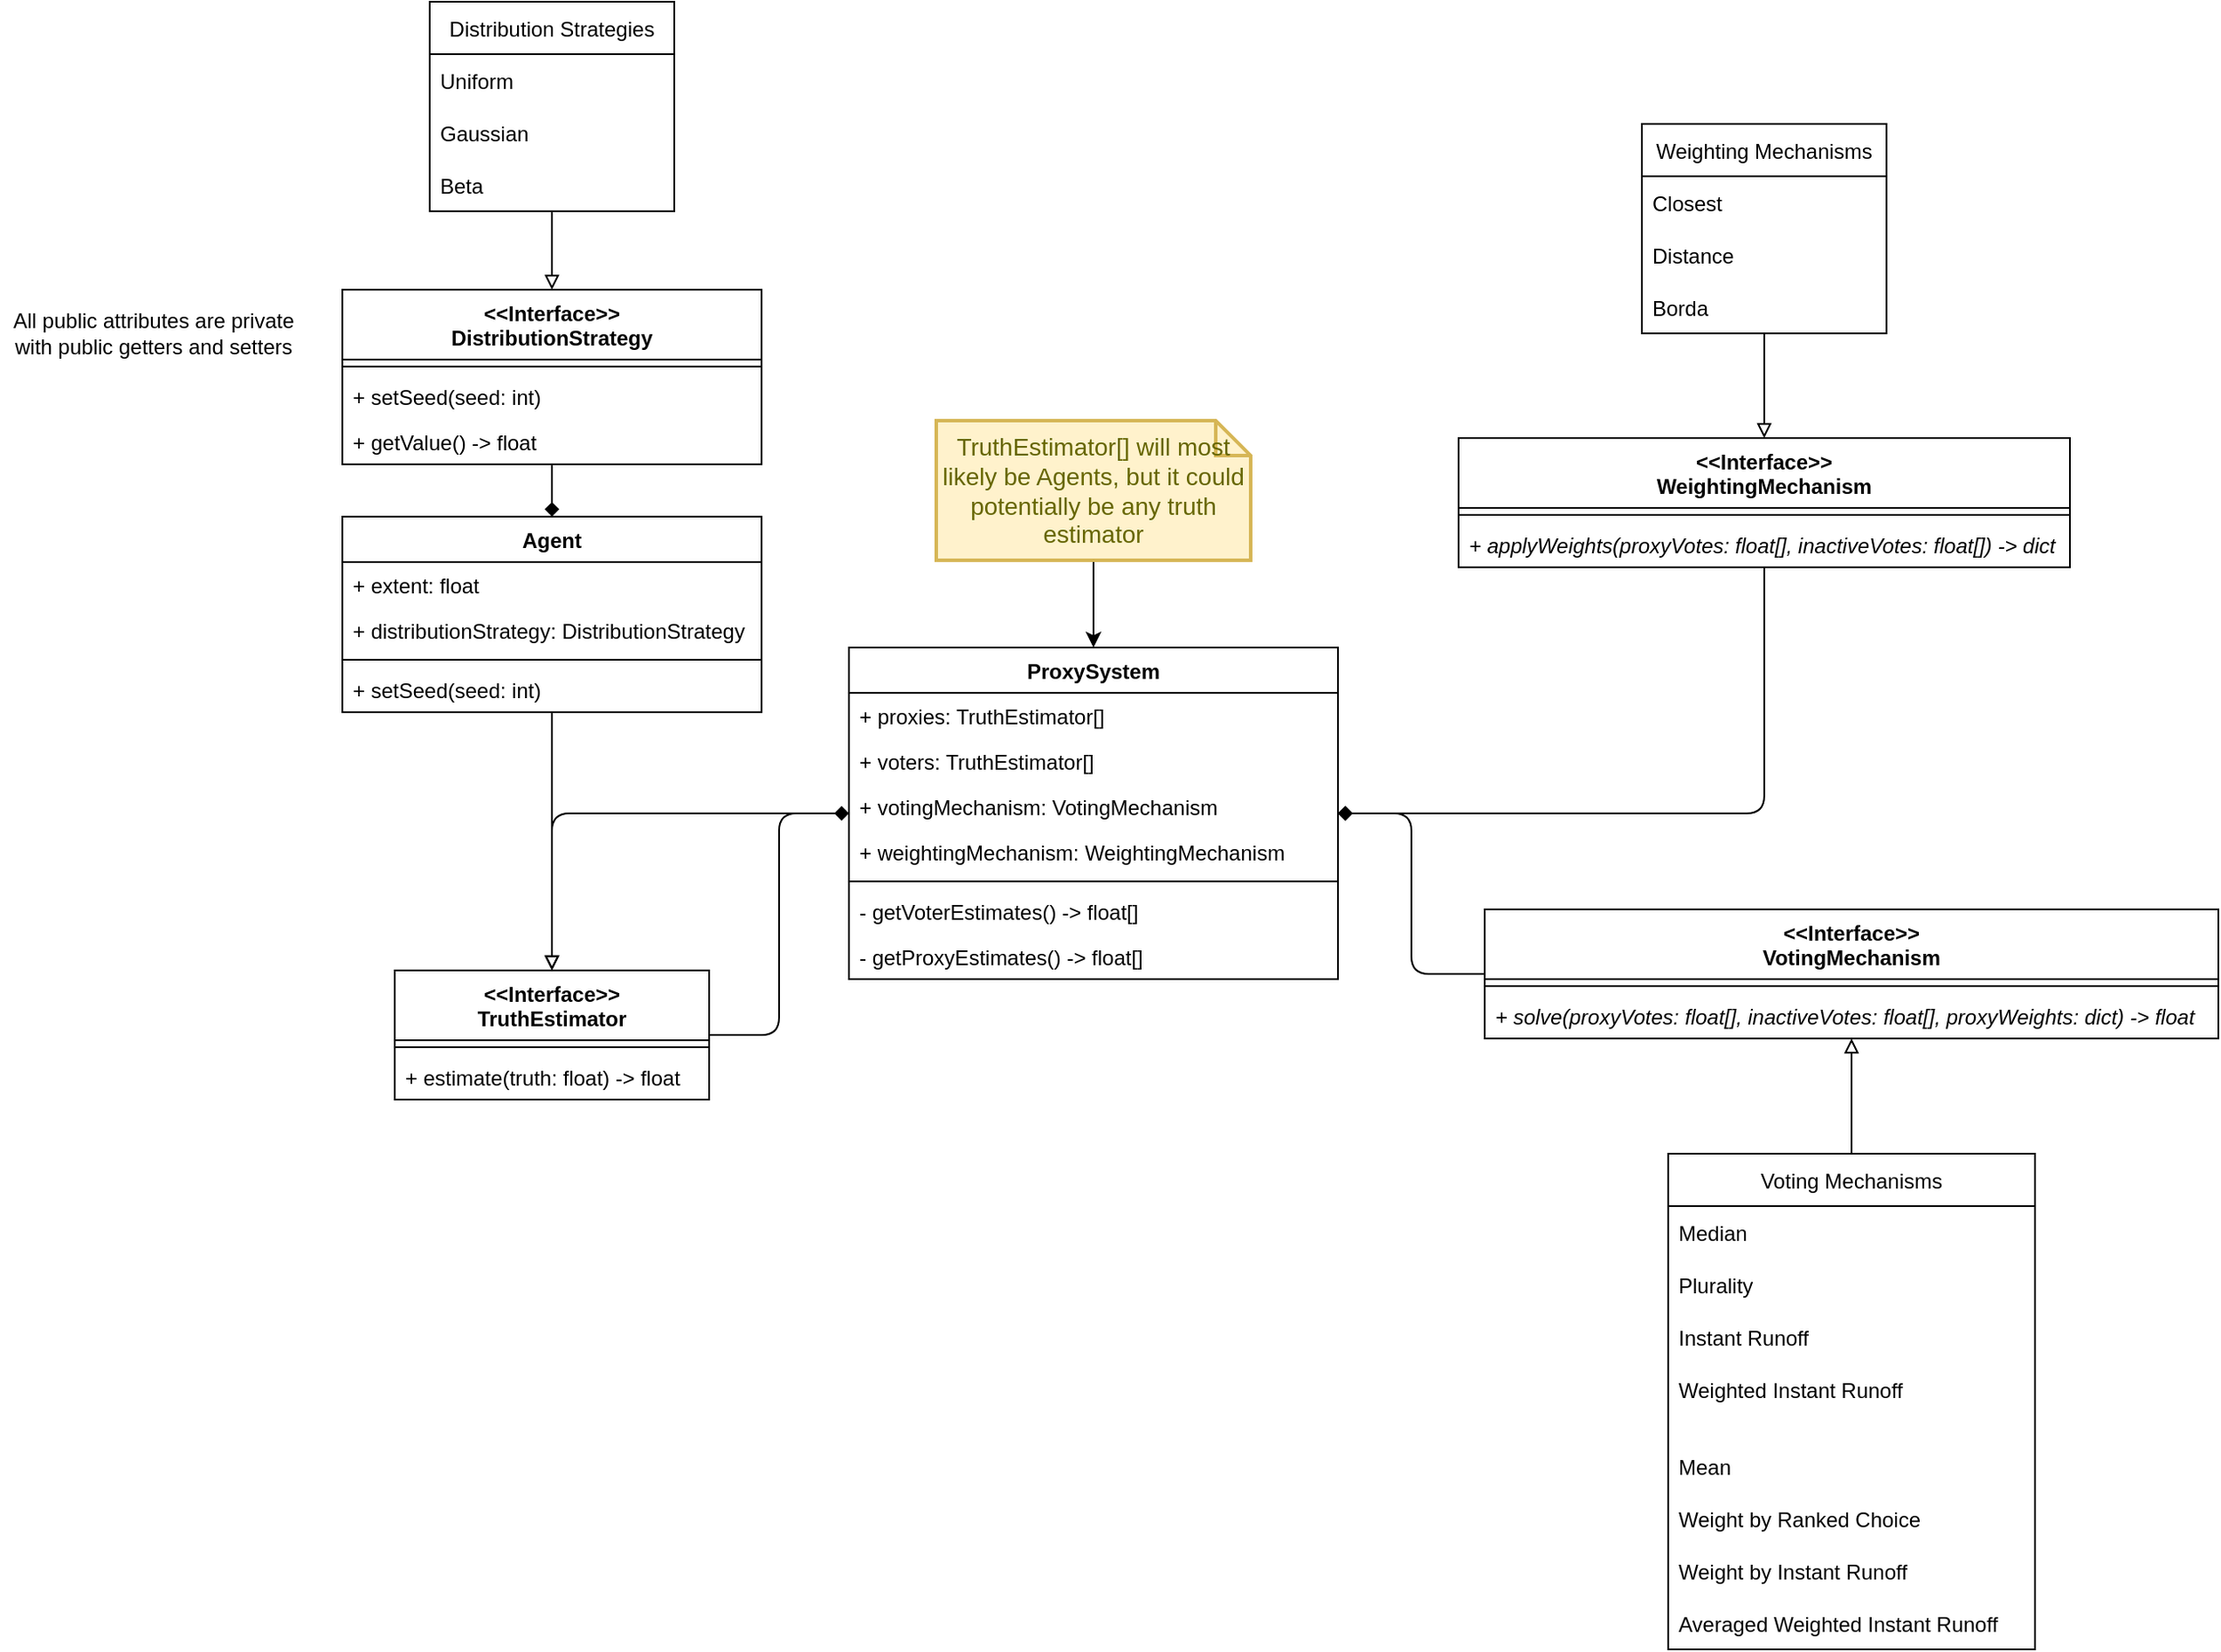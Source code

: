 <mxfile version="20.0.2" type="github">
  <diagram id="C5RBs43oDa-KdzZeNtuy" name="Page-1">
    <mxGraphModel dx="1422" dy="1949" grid="1" gridSize="10" guides="1" tooltips="1" connect="1" arrows="1" fold="1" page="1" pageScale="1" pageWidth="827" pageHeight="1169" math="0" shadow="0">
      <root>
        <mxCell id="WIyWlLk6GJQsqaUBKTNV-0" />
        <mxCell id="WIyWlLk6GJQsqaUBKTNV-1" parent="WIyWlLk6GJQsqaUBKTNV-0" />
        <mxCell id="qEDfV4l212KfxBzqWe5e-11" style="edgeStyle=orthogonalEdgeStyle;rounded=0;orthogonalLoop=1;jettySize=auto;html=1;endArrow=diamond;endFill=1;" parent="WIyWlLk6GJQsqaUBKTNV-1" source="qEDfV4l212KfxBzqWe5e-23" target="qEDfV4l212KfxBzqWe5e-0" edge="1">
          <mxGeometry relative="1" as="geometry">
            <mxPoint x="255" y="325" as="sourcePoint" />
          </mxGeometry>
        </mxCell>
        <mxCell id="qEDfV4l212KfxBzqWe5e-33" style="edgeStyle=orthogonalEdgeStyle;orthogonalLoop=1;jettySize=auto;html=1;entryDx=0;entryDy=0;endArrow=block;endFill=0;" parent="WIyWlLk6GJQsqaUBKTNV-1" source="qEDfV4l212KfxBzqWe5e-0" target="qEDfV4l212KfxBzqWe5e-29" edge="1">
          <mxGeometry relative="1" as="geometry" />
        </mxCell>
        <mxCell id="qEDfV4l212KfxBzqWe5e-0" value="Agent" style="swimlane;fontStyle=1;align=center;verticalAlign=top;childLayout=stackLayout;horizontal=1;startSize=26;horizontalStack=0;resizeParent=1;resizeParentMax=0;resizeLast=0;collapsible=1;marginBottom=0;rounded=0;" parent="WIyWlLk6GJQsqaUBKTNV-1" vertex="1">
          <mxGeometry x="206" y="245" width="240" height="112" as="geometry" />
        </mxCell>
        <mxCell id="qEDfV4l212KfxBzqWe5e-1" value="+ extent: float" style="text;strokeColor=none;fillColor=none;align=left;verticalAlign=top;spacingLeft=4;spacingRight=4;overflow=hidden;rotatable=0;points=[[0,0.5],[1,0.5]];portConstraint=eastwest;rounded=0;" parent="qEDfV4l212KfxBzqWe5e-0" vertex="1">
          <mxGeometry y="26" width="240" height="26" as="geometry" />
        </mxCell>
        <mxCell id="qEDfV4l212KfxBzqWe5e-5" value="+ distributionStrategy: DistributionStrategy" style="text;strokeColor=none;fillColor=none;align=left;verticalAlign=top;spacingLeft=4;spacingRight=4;overflow=hidden;rotatable=0;points=[[0,0.5],[1,0.5]];portConstraint=eastwest;rounded=0;" parent="qEDfV4l212KfxBzqWe5e-0" vertex="1">
          <mxGeometry y="52" width="240" height="26" as="geometry" />
        </mxCell>
        <mxCell id="qEDfV4l212KfxBzqWe5e-2" value="" style="line;strokeWidth=1;fillColor=none;align=left;verticalAlign=middle;spacingTop=-1;spacingLeft=3;spacingRight=3;rotatable=0;labelPosition=right;points=[];portConstraint=eastwest;rounded=0;" parent="qEDfV4l212KfxBzqWe5e-0" vertex="1">
          <mxGeometry y="78" width="240" height="8" as="geometry" />
        </mxCell>
        <mxCell id="qEDfV4l212KfxBzqWe5e-3" value="+ setSeed(seed: int)" style="text;strokeColor=none;fillColor=none;align=left;verticalAlign=top;spacingLeft=4;spacingRight=4;overflow=hidden;rotatable=0;points=[[0,0.5],[1,0.5]];portConstraint=eastwest;rounded=0;" parent="qEDfV4l212KfxBzqWe5e-0" vertex="1">
          <mxGeometry y="86" width="240" height="26" as="geometry" />
        </mxCell>
        <mxCell id="qEDfV4l212KfxBzqWe5e-14" value="All public attributes are private with public getters and setters" style="text;html=1;strokeColor=none;fillColor=none;align=center;verticalAlign=middle;whiteSpace=wrap;rounded=0;" parent="WIyWlLk6GJQsqaUBKTNV-1" vertex="1">
          <mxGeometry x="10" y="125" width="176" height="30" as="geometry" />
        </mxCell>
        <mxCell id="qEDfV4l212KfxBzqWe5e-57" style="edgeStyle=orthogonalEdgeStyle;rounded=1;orthogonalLoop=1;jettySize=auto;html=1;endArrow=block;endFill=0;strokeColor=default;" parent="WIyWlLk6GJQsqaUBKTNV-1" source="qEDfV4l212KfxBzqWe5e-53" target="qEDfV4l212KfxBzqWe5e-23" edge="1">
          <mxGeometry relative="1" as="geometry" />
        </mxCell>
        <mxCell id="qEDfV4l212KfxBzqWe5e-23" value="&lt;&lt;Interface&gt;&gt;&#xa;DistributionStrategy" style="swimlane;fontStyle=1;align=center;verticalAlign=top;childLayout=stackLayout;horizontal=1;startSize=40;horizontalStack=0;resizeParent=1;resizeParentMax=0;resizeLast=0;collapsible=1;marginBottom=0;rounded=0;" parent="WIyWlLk6GJQsqaUBKTNV-1" vertex="1">
          <mxGeometry x="206" y="115" width="240" height="100" as="geometry" />
        </mxCell>
        <mxCell id="qEDfV4l212KfxBzqWe5e-26" value="" style="line;strokeWidth=1;fillColor=none;align=left;verticalAlign=middle;spacingTop=-1;spacingLeft=3;spacingRight=3;rotatable=0;labelPosition=right;points=[];portConstraint=eastwest;rounded=0;" parent="qEDfV4l212KfxBzqWe5e-23" vertex="1">
          <mxGeometry y="40" width="240" height="8" as="geometry" />
        </mxCell>
        <mxCell id="qEDfV4l212KfxBzqWe5e-27" value="+ setSeed(seed: int)" style="text;strokeColor=none;fillColor=none;align=left;verticalAlign=top;spacingLeft=4;spacingRight=4;overflow=hidden;rotatable=0;points=[[0,0.5],[1,0.5]];portConstraint=eastwest;rounded=0;" parent="qEDfV4l212KfxBzqWe5e-23" vertex="1">
          <mxGeometry y="48" width="240" height="26" as="geometry" />
        </mxCell>
        <mxCell id="qEDfV4l212KfxBzqWe5e-28" value="+ getValue() -&gt; float" style="text;strokeColor=none;fillColor=none;align=left;verticalAlign=top;spacingLeft=4;spacingRight=4;overflow=hidden;rotatable=0;points=[[0,0.5],[1,0.5]];portConstraint=eastwest;rounded=0;" parent="qEDfV4l212KfxBzqWe5e-23" vertex="1">
          <mxGeometry y="74" width="240" height="26" as="geometry" />
        </mxCell>
        <mxCell id="qEDfV4l212KfxBzqWe5e-29" value="&lt;&lt;Interface&gt;&gt;&#xa;TruthEstimator" style="swimlane;fontStyle=1;align=center;verticalAlign=top;childLayout=stackLayout;horizontal=1;startSize=40;horizontalStack=0;resizeParent=1;resizeParentMax=0;resizeLast=0;collapsible=1;marginBottom=0;rounded=0;" parent="WIyWlLk6GJQsqaUBKTNV-1" vertex="1">
          <mxGeometry x="236" y="505" width="180" height="74" as="geometry" />
        </mxCell>
        <mxCell id="qEDfV4l212KfxBzqWe5e-30" value="" style="line;strokeWidth=1;fillColor=none;align=left;verticalAlign=middle;spacingTop=-1;spacingLeft=3;spacingRight=3;rotatable=0;labelPosition=right;points=[];portConstraint=eastwest;rounded=0;" parent="qEDfV4l212KfxBzqWe5e-29" vertex="1">
          <mxGeometry y="40" width="180" height="8" as="geometry" />
        </mxCell>
        <mxCell id="qEDfV4l212KfxBzqWe5e-31" value="+ estimate(truth: float) -&gt; float" style="text;strokeColor=none;fillColor=none;align=left;verticalAlign=top;spacingLeft=4;spacingRight=4;overflow=hidden;rotatable=0;points=[[0,0.5],[1,0.5]];portConstraint=eastwest;rounded=0;" parent="qEDfV4l212KfxBzqWe5e-29" vertex="1">
          <mxGeometry y="48" width="180" height="26" as="geometry" />
        </mxCell>
        <mxCell id="qEDfV4l212KfxBzqWe5e-38" style="edgeStyle=orthogonalEdgeStyle;orthogonalLoop=1;jettySize=auto;html=1;endArrow=block;endFill=0;entryX=0.5;entryY=0;entryDx=0;entryDy=0;" parent="WIyWlLk6GJQsqaUBKTNV-1" source="qEDfV4l212KfxBzqWe5e-34" target="qEDfV4l212KfxBzqWe5e-29" edge="1">
          <mxGeometry relative="1" as="geometry" />
        </mxCell>
        <mxCell id="qEDfV4l212KfxBzqWe5e-46" style="edgeStyle=orthogonalEdgeStyle;rounded=1;orthogonalLoop=1;jettySize=auto;html=1;endArrow=diamond;endFill=1;strokeColor=default;exitX=1;exitY=0.5;exitDx=0;exitDy=0;" parent="WIyWlLk6GJQsqaUBKTNV-1" source="qEDfV4l212KfxBzqWe5e-29" target="qEDfV4l212KfxBzqWe5e-34" edge="1">
          <mxGeometry relative="1" as="geometry" />
        </mxCell>
        <mxCell id="qEDfV4l212KfxBzqWe5e-34" value="ProxySystem" style="swimlane;fontStyle=1;align=center;verticalAlign=top;childLayout=stackLayout;horizontal=1;startSize=26;horizontalStack=0;resizeParent=1;resizeParentMax=0;resizeLast=0;collapsible=1;marginBottom=0;" parent="WIyWlLk6GJQsqaUBKTNV-1" vertex="1">
          <mxGeometry x="496" y="320" width="280" height="190" as="geometry" />
        </mxCell>
        <mxCell id="qEDfV4l212KfxBzqWe5e-35" value="+ proxies: TruthEstimator[]" style="text;strokeColor=none;fillColor=none;align=left;verticalAlign=top;spacingLeft=4;spacingRight=4;overflow=hidden;rotatable=0;points=[[0,0.5],[1,0.5]];portConstraint=eastwest;" parent="qEDfV4l212KfxBzqWe5e-34" vertex="1">
          <mxGeometry y="26" width="280" height="26" as="geometry" />
        </mxCell>
        <mxCell id="qEDfV4l212KfxBzqWe5e-39" value="+ voters: TruthEstimator[]" style="text;strokeColor=none;fillColor=none;align=left;verticalAlign=top;spacingLeft=4;spacingRight=4;overflow=hidden;rotatable=0;points=[[0,0.5],[1,0.5]];portConstraint=eastwest;" parent="qEDfV4l212KfxBzqWe5e-34" vertex="1">
          <mxGeometry y="52" width="280" height="26" as="geometry" />
        </mxCell>
        <mxCell id="qEDfV4l212KfxBzqWe5e-42" value="+ votingMechanism: VotingMechanism" style="text;strokeColor=none;fillColor=none;align=left;verticalAlign=top;spacingLeft=4;spacingRight=4;overflow=hidden;rotatable=0;points=[[0,0.5],[1,0.5]];portConstraint=eastwest;" parent="qEDfV4l212KfxBzqWe5e-34" vertex="1">
          <mxGeometry y="78" width="280" height="26" as="geometry" />
        </mxCell>
        <mxCell id="qEDfV4l212KfxBzqWe5e-43" value="+ weightingMechanism: WeightingMechanism" style="text;strokeColor=none;fillColor=none;align=left;verticalAlign=top;spacingLeft=4;spacingRight=4;overflow=hidden;rotatable=0;points=[[0,0.5],[1,0.5]];portConstraint=eastwest;" parent="qEDfV4l212KfxBzqWe5e-34" vertex="1">
          <mxGeometry y="104" width="280" height="26" as="geometry" />
        </mxCell>
        <mxCell id="qEDfV4l212KfxBzqWe5e-36" value="" style="line;strokeWidth=1;fillColor=none;align=left;verticalAlign=middle;spacingTop=-1;spacingLeft=3;spacingRight=3;rotatable=0;labelPosition=right;points=[];portConstraint=eastwest;" parent="qEDfV4l212KfxBzqWe5e-34" vertex="1">
          <mxGeometry y="130" width="280" height="8" as="geometry" />
        </mxCell>
        <mxCell id="48MuwtFEveb9ULirr05y-11" value="- getVoterEstimates() -&gt; float[]" style="text;strokeColor=none;fillColor=none;align=left;verticalAlign=top;spacingLeft=4;spacingRight=4;overflow=hidden;rotatable=0;points=[[0,0.5],[1,0.5]];portConstraint=eastwest;" vertex="1" parent="qEDfV4l212KfxBzqWe5e-34">
          <mxGeometry y="138" width="280" height="26" as="geometry" />
        </mxCell>
        <mxCell id="48MuwtFEveb9ULirr05y-12" value="- getProxyEstimates() -&gt; float[]" style="text;strokeColor=none;fillColor=none;align=left;verticalAlign=top;spacingLeft=4;spacingRight=4;overflow=hidden;rotatable=0;points=[[0,0.5],[1,0.5]];portConstraint=eastwest;" vertex="1" parent="qEDfV4l212KfxBzqWe5e-34">
          <mxGeometry y="164" width="280" height="26" as="geometry" />
        </mxCell>
        <mxCell id="qEDfV4l212KfxBzqWe5e-44" style="edgeStyle=orthogonalEdgeStyle;orthogonalLoop=1;jettySize=auto;html=1;endArrow=classic;endFill=1;" parent="WIyWlLk6GJQsqaUBKTNV-1" source="qEDfV4l212KfxBzqWe5e-40" target="qEDfV4l212KfxBzqWe5e-34" edge="1">
          <mxGeometry relative="1" as="geometry" />
        </mxCell>
        <mxCell id="qEDfV4l212KfxBzqWe5e-40" value="TruthEstimator[] will most likely be Agents, but it could potentially be any truth estimator" style="shape=note;strokeWidth=2;fontSize=14;size=20;whiteSpace=wrap;html=1;fillColor=#fff2cc;strokeColor=#d6b656;fontColor=#666600;" parent="WIyWlLk6GJQsqaUBKTNV-1" vertex="1">
          <mxGeometry x="546" y="190" width="180" height="80" as="geometry" />
        </mxCell>
        <mxCell id="qEDfV4l212KfxBzqWe5e-53" value="Distribution Strategies" style="swimlane;fontStyle=0;childLayout=stackLayout;horizontal=1;startSize=30;horizontalStack=0;resizeParent=1;resizeParentMax=0;resizeLast=0;collapsible=1;marginBottom=0;labelBorderColor=none;" parent="WIyWlLk6GJQsqaUBKTNV-1" vertex="1">
          <mxGeometry x="256" y="-50" width="140" height="120" as="geometry">
            <mxRectangle x="256" y="-50" width="160" height="30" as="alternateBounds" />
          </mxGeometry>
        </mxCell>
        <mxCell id="qEDfV4l212KfxBzqWe5e-54" value="Uniform" style="text;strokeColor=none;fillColor=none;align=left;verticalAlign=middle;spacingLeft=4;spacingRight=4;overflow=hidden;points=[[0,0.5],[1,0.5]];portConstraint=eastwest;rotatable=0;labelBorderColor=none;" parent="qEDfV4l212KfxBzqWe5e-53" vertex="1">
          <mxGeometry y="30" width="140" height="30" as="geometry" />
        </mxCell>
        <mxCell id="qEDfV4l212KfxBzqWe5e-55" value="Gaussian" style="text;strokeColor=none;fillColor=none;align=left;verticalAlign=middle;spacingLeft=4;spacingRight=4;overflow=hidden;points=[[0,0.5],[1,0.5]];portConstraint=eastwest;rotatable=0;labelBorderColor=none;" parent="qEDfV4l212KfxBzqWe5e-53" vertex="1">
          <mxGeometry y="60" width="140" height="30" as="geometry" />
        </mxCell>
        <mxCell id="qEDfV4l212KfxBzqWe5e-56" value="Beta" style="text;strokeColor=none;fillColor=none;align=left;verticalAlign=middle;spacingLeft=4;spacingRight=4;overflow=hidden;points=[[0,0.5],[1,0.5]];portConstraint=eastwest;rotatable=0;labelBorderColor=none;" parent="qEDfV4l212KfxBzqWe5e-53" vertex="1">
          <mxGeometry y="90" width="140" height="30" as="geometry" />
        </mxCell>
        <mxCell id="qEDfV4l212KfxBzqWe5e-58" value="&lt;&lt;Interface&gt;&gt;&#xa;VotingMechanism" style="swimlane;fontStyle=1;align=center;verticalAlign=top;childLayout=stackLayout;horizontal=1;startSize=40;horizontalStack=0;resizeParent=1;resizeParentMax=0;resizeLast=0;collapsible=1;marginBottom=0;rounded=0;" parent="WIyWlLk6GJQsqaUBKTNV-1" vertex="1">
          <mxGeometry x="860" y="470" width="420" height="74" as="geometry" />
        </mxCell>
        <mxCell id="qEDfV4l212KfxBzqWe5e-59" value="" style="line;strokeWidth=1;fillColor=none;align=left;verticalAlign=middle;spacingTop=-1;spacingLeft=3;spacingRight=3;rotatable=0;labelPosition=right;points=[];portConstraint=eastwest;rounded=0;" parent="qEDfV4l212KfxBzqWe5e-58" vertex="1">
          <mxGeometry y="40" width="420" height="8" as="geometry" />
        </mxCell>
        <mxCell id="qEDfV4l212KfxBzqWe5e-60" value="+ solve(proxyVotes: float[], inactiveVotes: float[], proxyWeights: dict) -&gt; float" style="text;strokeColor=none;fillColor=none;align=left;verticalAlign=top;spacingLeft=4;spacingRight=4;overflow=hidden;rotatable=0;points=[[0,0.5],[1,0.5]];portConstraint=eastwest;rounded=0;fontStyle=2" parent="qEDfV4l212KfxBzqWe5e-58" vertex="1">
          <mxGeometry y="48" width="420" height="26" as="geometry" />
        </mxCell>
        <mxCell id="qEDfV4l212KfxBzqWe5e-63" value="&lt;&lt;Interface&gt;&gt;&#xa;WeightingMechanism" style="swimlane;fontStyle=1;align=center;verticalAlign=top;childLayout=stackLayout;horizontal=1;startSize=40;horizontalStack=0;resizeParent=1;resizeParentMax=0;resizeLast=0;collapsible=1;marginBottom=0;rounded=0;" parent="WIyWlLk6GJQsqaUBKTNV-1" vertex="1">
          <mxGeometry x="845" y="200" width="350" height="74" as="geometry" />
        </mxCell>
        <mxCell id="qEDfV4l212KfxBzqWe5e-64" value="" style="line;strokeWidth=1;fillColor=none;align=left;verticalAlign=middle;spacingTop=-1;spacingLeft=3;spacingRight=3;rotatable=0;labelPosition=right;points=[];portConstraint=eastwest;rounded=0;" parent="qEDfV4l212KfxBzqWe5e-63" vertex="1">
          <mxGeometry y="40" width="350" height="8" as="geometry" />
        </mxCell>
        <mxCell id="qEDfV4l212KfxBzqWe5e-65" value="+ applyWeights(proxyVotes: float[], inactiveVotes: float[]) -&gt; dict" style="text;strokeColor=none;fillColor=none;align=left;verticalAlign=top;spacingLeft=4;spacingRight=4;overflow=hidden;rotatable=0;points=[[0,0.5],[1,0.5]];portConstraint=eastwest;rounded=0;fontStyle=2" parent="qEDfV4l212KfxBzqWe5e-63" vertex="1">
          <mxGeometry y="48" width="350" height="26" as="geometry" />
        </mxCell>
        <mxCell id="qEDfV4l212KfxBzqWe5e-67" style="edgeStyle=orthogonalEdgeStyle;rounded=1;orthogonalLoop=1;jettySize=auto;html=1;endArrow=none;endFill=0;strokeColor=default;startArrow=diamond;startFill=1;" parent="WIyWlLk6GJQsqaUBKTNV-1" source="qEDfV4l212KfxBzqWe5e-34" target="qEDfV4l212KfxBzqWe5e-58" edge="1">
          <mxGeometry relative="1" as="geometry" />
        </mxCell>
        <mxCell id="qEDfV4l212KfxBzqWe5e-68" style="edgeStyle=orthogonalEdgeStyle;rounded=1;orthogonalLoop=1;jettySize=auto;html=1;endArrow=none;endFill=0;strokeColor=default;startArrow=diamond;startFill=1;" parent="WIyWlLk6GJQsqaUBKTNV-1" source="qEDfV4l212KfxBzqWe5e-34" target="qEDfV4l212KfxBzqWe5e-63" edge="1">
          <mxGeometry relative="1" as="geometry">
            <mxPoint x="786" y="406" as="sourcePoint" />
            <mxPoint x="970" y="580" as="targetPoint" />
          </mxGeometry>
        </mxCell>
        <mxCell id="48MuwtFEveb9ULirr05y-1" value="Weighting Mechanisms" style="swimlane;fontStyle=0;childLayout=stackLayout;horizontal=1;startSize=30;horizontalStack=0;resizeParent=1;resizeParentMax=0;resizeLast=0;collapsible=1;marginBottom=0;labelBorderColor=none;" vertex="1" parent="WIyWlLk6GJQsqaUBKTNV-1">
          <mxGeometry x="950" y="20" width="140" height="120" as="geometry">
            <mxRectangle x="256" y="-50" width="160" height="30" as="alternateBounds" />
          </mxGeometry>
        </mxCell>
        <mxCell id="48MuwtFEveb9ULirr05y-2" value="Closest" style="text;strokeColor=none;fillColor=none;align=left;verticalAlign=middle;spacingLeft=4;spacingRight=4;overflow=hidden;points=[[0,0.5],[1,0.5]];portConstraint=eastwest;rotatable=0;labelBorderColor=none;" vertex="1" parent="48MuwtFEveb9ULirr05y-1">
          <mxGeometry y="30" width="140" height="30" as="geometry" />
        </mxCell>
        <mxCell id="48MuwtFEveb9ULirr05y-3" value="Distance" style="text;strokeColor=none;fillColor=none;align=left;verticalAlign=middle;spacingLeft=4;spacingRight=4;overflow=hidden;points=[[0,0.5],[1,0.5]];portConstraint=eastwest;rotatable=0;labelBorderColor=none;" vertex="1" parent="48MuwtFEveb9ULirr05y-1">
          <mxGeometry y="60" width="140" height="30" as="geometry" />
        </mxCell>
        <mxCell id="48MuwtFEveb9ULirr05y-4" value="Borda" style="text;strokeColor=none;fillColor=none;align=left;verticalAlign=middle;spacingLeft=4;spacingRight=4;overflow=hidden;points=[[0,0.5],[1,0.5]];portConstraint=eastwest;rotatable=0;labelBorderColor=none;" vertex="1" parent="48MuwtFEveb9ULirr05y-1">
          <mxGeometry y="90" width="140" height="30" as="geometry" />
        </mxCell>
        <mxCell id="48MuwtFEveb9ULirr05y-5" value="Voting Mechanisms" style="swimlane;fontStyle=0;childLayout=stackLayout;horizontal=1;startSize=30;horizontalStack=0;resizeParent=1;resizeParentMax=0;resizeLast=0;collapsible=1;marginBottom=0;labelBorderColor=none;" vertex="1" parent="WIyWlLk6GJQsqaUBKTNV-1">
          <mxGeometry x="965" y="610" width="210" height="284" as="geometry">
            <mxRectangle x="256" y="-50" width="160" height="30" as="alternateBounds" />
          </mxGeometry>
        </mxCell>
        <mxCell id="48MuwtFEveb9ULirr05y-6" value="Median" style="text;strokeColor=none;fillColor=none;align=left;verticalAlign=middle;spacingLeft=4;spacingRight=4;overflow=hidden;points=[[0,0.5],[1,0.5]];portConstraint=eastwest;rotatable=0;labelBorderColor=none;" vertex="1" parent="48MuwtFEveb9ULirr05y-5">
          <mxGeometry y="30" width="210" height="30" as="geometry" />
        </mxCell>
        <mxCell id="48MuwtFEveb9ULirr05y-7" value="Plurality" style="text;strokeColor=none;fillColor=none;align=left;verticalAlign=middle;spacingLeft=4;spacingRight=4;overflow=hidden;points=[[0,0.5],[1,0.5]];portConstraint=eastwest;rotatable=0;labelBorderColor=none;" vertex="1" parent="48MuwtFEveb9ULirr05y-5">
          <mxGeometry y="60" width="210" height="30" as="geometry" />
        </mxCell>
        <mxCell id="48MuwtFEveb9ULirr05y-8" value="Instant Runoff" style="text;strokeColor=none;fillColor=none;align=left;verticalAlign=middle;spacingLeft=4;spacingRight=4;overflow=hidden;points=[[0,0.5],[1,0.5]];portConstraint=eastwest;rotatable=0;labelBorderColor=none;" vertex="1" parent="48MuwtFEveb9ULirr05y-5">
          <mxGeometry y="90" width="210" height="30" as="geometry" />
        </mxCell>
        <mxCell id="48MuwtFEveb9ULirr05y-14" value="Weighted Instant Runoff" style="text;strokeColor=none;fillColor=none;align=left;verticalAlign=middle;spacingLeft=4;spacingRight=4;overflow=hidden;points=[[0,0.5],[1,0.5]];portConstraint=eastwest;rotatable=0;" vertex="1" parent="48MuwtFEveb9ULirr05y-5">
          <mxGeometry y="120" width="210" height="30" as="geometry" />
        </mxCell>
        <mxCell id="48MuwtFEveb9ULirr05y-15" value="" style="text;strokeColor=none;fillColor=none;align=left;verticalAlign=middle;spacingTop=-1;spacingLeft=4;spacingRight=4;rotatable=0;labelPosition=right;points=[];portConstraint=eastwest;" vertex="1" parent="48MuwtFEveb9ULirr05y-5">
          <mxGeometry y="150" width="210" height="14" as="geometry" />
        </mxCell>
        <mxCell id="48MuwtFEveb9ULirr05y-16" value="Mean" style="text;strokeColor=none;fillColor=none;align=left;verticalAlign=middle;spacingLeft=4;spacingRight=4;overflow=hidden;points=[[0,0.5],[1,0.5]];portConstraint=eastwest;rotatable=0;" vertex="1" parent="48MuwtFEveb9ULirr05y-5">
          <mxGeometry y="164" width="210" height="30" as="geometry" />
        </mxCell>
        <mxCell id="48MuwtFEveb9ULirr05y-17" value="Weight by Ranked Choice" style="text;strokeColor=none;fillColor=none;align=left;verticalAlign=middle;spacingLeft=4;spacingRight=4;overflow=hidden;points=[[0,0.5],[1,0.5]];portConstraint=eastwest;rotatable=0;" vertex="1" parent="48MuwtFEveb9ULirr05y-5">
          <mxGeometry y="194" width="210" height="30" as="geometry" />
        </mxCell>
        <mxCell id="48MuwtFEveb9ULirr05y-19" value="Weight by Instant Runoff" style="text;strokeColor=none;fillColor=none;align=left;verticalAlign=middle;spacingLeft=4;spacingRight=4;overflow=hidden;points=[[0,0.5],[1,0.5]];portConstraint=eastwest;rotatable=0;" vertex="1" parent="48MuwtFEveb9ULirr05y-5">
          <mxGeometry y="224" width="210" height="30" as="geometry" />
        </mxCell>
        <mxCell id="48MuwtFEveb9ULirr05y-18" value="Averaged Weighted Instant Runoff" style="text;strokeColor=none;fillColor=none;align=left;verticalAlign=middle;spacingLeft=4;spacingRight=4;overflow=hidden;points=[[0,0.5],[1,0.5]];portConstraint=eastwest;rotatable=0;" vertex="1" parent="48MuwtFEveb9ULirr05y-5">
          <mxGeometry y="254" width="210" height="30" as="geometry" />
        </mxCell>
        <mxCell id="48MuwtFEveb9ULirr05y-9" style="edgeStyle=orthogonalEdgeStyle;rounded=0;orthogonalLoop=1;jettySize=auto;html=1;endArrow=block;endFill=0;" edge="1" parent="WIyWlLk6GJQsqaUBKTNV-1" source="48MuwtFEveb9ULirr05y-5" target="qEDfV4l212KfxBzqWe5e-58">
          <mxGeometry relative="1" as="geometry" />
        </mxCell>
        <mxCell id="48MuwtFEveb9ULirr05y-10" style="edgeStyle=orthogonalEdgeStyle;rounded=0;orthogonalLoop=1;jettySize=auto;html=1;endArrow=block;endFill=0;" edge="1" parent="WIyWlLk6GJQsqaUBKTNV-1" source="48MuwtFEveb9ULirr05y-1" target="qEDfV4l212KfxBzqWe5e-63">
          <mxGeometry relative="1" as="geometry" />
        </mxCell>
      </root>
    </mxGraphModel>
  </diagram>
</mxfile>
